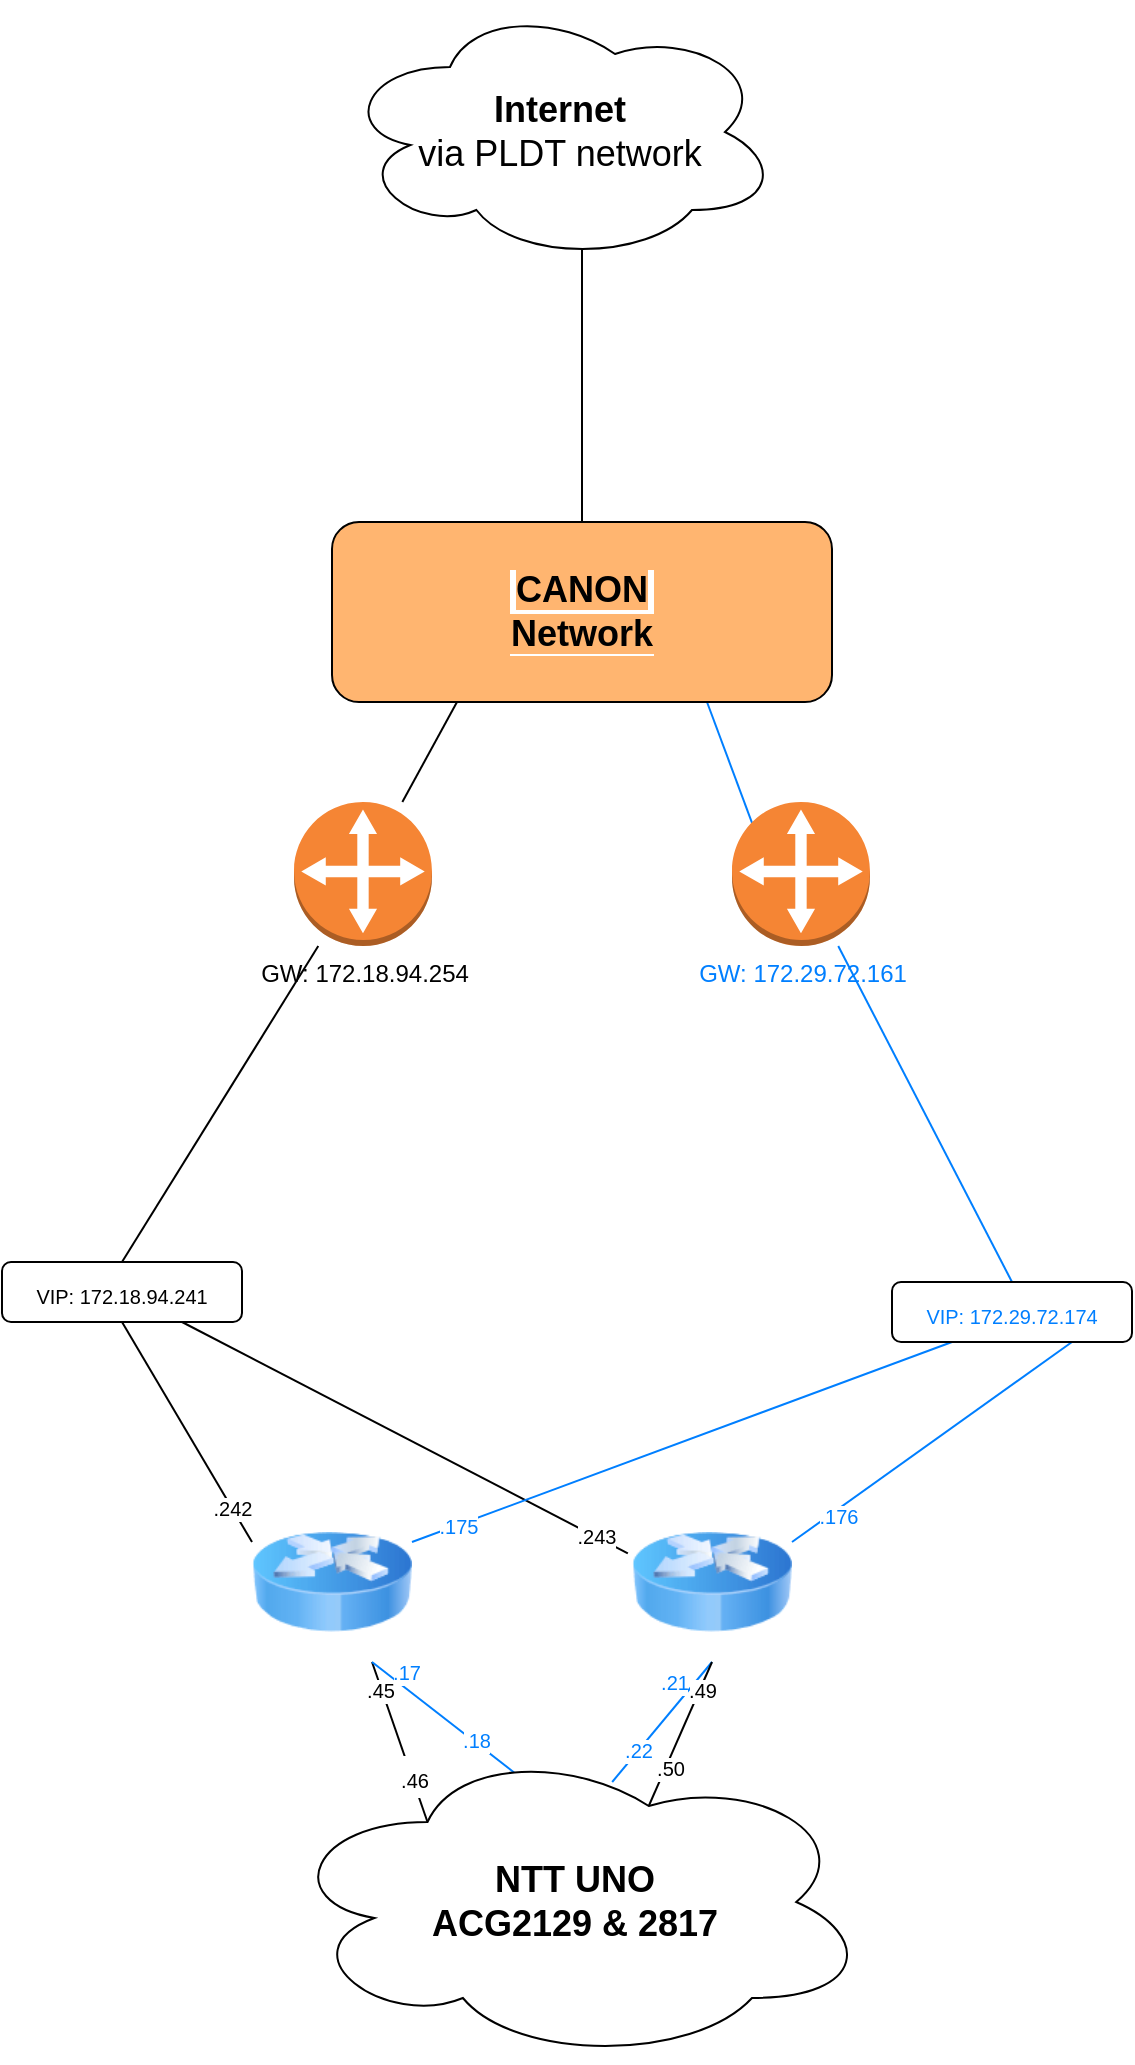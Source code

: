 <mxfile version="20.8.20" type="github">
  <diagram name="Page-1" id="g3N69XfMWkWvZoYk2pfP">
    <mxGraphModel dx="1362" dy="804" grid="1" gridSize="10" guides="1" tooltips="1" connect="1" arrows="1" fold="1" page="1" pageScale="1" pageWidth="850" pageHeight="1100" math="0" shadow="0">
      <root>
        <mxCell id="0" />
        <mxCell id="1" parent="0" />
        <mxCell id="ANa-n4JlMN7LHTpti0L1-1" value="&lt;font style=&quot;font-size: 18px;&quot;&gt;&lt;b&gt;Internet&lt;/b&gt;&lt;br&gt;via PLDT network&lt;br&gt;&lt;/font&gt;" style="ellipse;shape=cloud;whiteSpace=wrap;html=1;" parent="1" vertex="1">
          <mxGeometry x="304" width="220" height="130" as="geometry" />
        </mxCell>
        <mxCell id="ANa-n4JlMN7LHTpti0L1-60" style="edgeStyle=none;rounded=0;orthogonalLoop=1;jettySize=auto;html=1;exitX=0.75;exitY=1;exitDx=0;exitDy=0;strokeColor=#000000;fontSize=10;fontColor=#007FFF;entryX=0.25;entryY=0.25;entryDx=0;entryDy=0;entryPerimeter=0;endArrow=none;endFill=0;" parent="1" source="ANa-n4JlMN7LHTpti0L1-5" target="ANa-n4JlMN7LHTpti0L1-15" edge="1">
          <mxGeometry relative="1" as="geometry" />
        </mxCell>
        <mxCell id="ANa-n4JlMN7LHTpti0L1-64" value="&lt;font style=&quot;font-size: 10px;&quot;&gt;.46&lt;/font&gt;" style="edgeLabel;html=1;align=center;verticalAlign=middle;resizable=0;points=[];fontSize=18;fontColor=#000000;" parent="ANa-n4JlMN7LHTpti0L1-60" vertex="1" connectable="0">
          <mxGeometry x="0.627" relative="1" as="geometry">
            <mxPoint x="-2" y="-8" as="offset" />
          </mxGeometry>
        </mxCell>
        <mxCell id="ANa-n4JlMN7LHTpti0L1-66" value=".45" style="edgeLabel;html=1;align=center;verticalAlign=middle;resizable=0;points=[];fontSize=10;fontColor=#000000;" parent="ANa-n4JlMN7LHTpti0L1-60" vertex="1" connectable="0">
          <mxGeometry x="-0.665" y="-1" relative="1" as="geometry">
            <mxPoint as="offset" />
          </mxGeometry>
        </mxCell>
        <mxCell id="ANa-n4JlMN7LHTpti0L1-62" style="edgeStyle=none;rounded=0;orthogonalLoop=1;jettySize=auto;html=1;entryX=0.4;entryY=0.1;entryDx=0;entryDy=0;entryPerimeter=0;strokeColor=#007FFF;fontSize=10;fontColor=#007FFF;exitX=0.75;exitY=1;exitDx=0;exitDy=0;endArrow=none;endFill=0;" parent="1" source="ANa-n4JlMN7LHTpti0L1-5" target="ANa-n4JlMN7LHTpti0L1-15" edge="1">
          <mxGeometry relative="1" as="geometry" />
        </mxCell>
        <mxCell id="ANa-n4JlMN7LHTpti0L1-68" value="&lt;font color=&quot;#007fff&quot;&gt;.17&lt;/font&gt;" style="edgeLabel;html=1;align=center;verticalAlign=middle;resizable=0;points=[];fontSize=10;fontColor=#000000;" parent="ANa-n4JlMN7LHTpti0L1-62" vertex="1" connectable="0">
          <mxGeometry x="-0.771" y="2" relative="1" as="geometry">
            <mxPoint x="7" as="offset" />
          </mxGeometry>
        </mxCell>
        <mxCell id="ANa-n4JlMN7LHTpti0L1-69" value=".18" style="edgeLabel;html=1;align=center;verticalAlign=middle;resizable=0;points=[];fontSize=10;fontColor=#007FFF;" parent="ANa-n4JlMN7LHTpti0L1-62" vertex="1" connectable="0">
          <mxGeometry x="0.423" y="1" relative="1" as="geometry">
            <mxPoint as="offset" />
          </mxGeometry>
        </mxCell>
        <mxCell id="ANa-n4JlMN7LHTpti0L1-5" value="" style="image;html=1;image=img/lib/clip_art/networking/Router_Icon_128x128.png" parent="1" vertex="1">
          <mxGeometry x="260" y="750" width="80" height="80" as="geometry" />
        </mxCell>
        <mxCell id="ANa-n4JlMN7LHTpti0L1-61" style="edgeStyle=none;rounded=0;orthogonalLoop=1;jettySize=auto;html=1;entryX=0.563;entryY=0.125;entryDx=0;entryDy=0;entryPerimeter=0;strokeColor=#007FFF;fontSize=10;fontColor=#007FFF;endArrow=none;endFill=0;exitX=0.5;exitY=1;exitDx=0;exitDy=0;" parent="1" source="ANa-n4JlMN7LHTpti0L1-6" target="ANa-n4JlMN7LHTpti0L1-15" edge="1">
          <mxGeometry relative="1" as="geometry" />
        </mxCell>
        <mxCell id="ANa-n4JlMN7LHTpti0L1-70" value=".21" style="edgeLabel;html=1;align=center;verticalAlign=middle;resizable=0;points=[];fontSize=10;fontColor=#007FFF;" parent="ANa-n4JlMN7LHTpti0L1-61" vertex="1" connectable="0">
          <mxGeometry x="-0.739" y="-2" relative="1" as="geometry">
            <mxPoint x="-11" y="3" as="offset" />
          </mxGeometry>
        </mxCell>
        <mxCell id="ANa-n4JlMN7LHTpti0L1-71" value=".22" style="edgeLabel;html=1;align=center;verticalAlign=middle;resizable=0;points=[];fontSize=10;fontColor=#007FFF;" parent="ANa-n4JlMN7LHTpti0L1-61" vertex="1" connectable="0">
          <mxGeometry x="0.474" y="-1" relative="1" as="geometry">
            <mxPoint as="offset" />
          </mxGeometry>
        </mxCell>
        <mxCell id="ANa-n4JlMN7LHTpti0L1-63" style="edgeStyle=none;rounded=0;orthogonalLoop=1;jettySize=auto;html=1;exitX=0.5;exitY=1;exitDx=0;exitDy=0;entryX=0.625;entryY=0.2;entryDx=0;entryDy=0;entryPerimeter=0;strokeColor=#000000;fontSize=10;fontColor=#007FFF;endArrow=none;endFill=0;" parent="1" source="ANa-n4JlMN7LHTpti0L1-6" target="ANa-n4JlMN7LHTpti0L1-15" edge="1">
          <mxGeometry relative="1" as="geometry" />
        </mxCell>
        <mxCell id="ANa-n4JlMN7LHTpti0L1-65" value=".50" style="edgeLabel;html=1;align=center;verticalAlign=middle;resizable=0;points=[];fontSize=10;fontColor=#000000;" parent="ANa-n4JlMN7LHTpti0L1-63" vertex="1" connectable="0">
          <mxGeometry x="0.449" y="2" relative="1" as="geometry">
            <mxPoint as="offset" />
          </mxGeometry>
        </mxCell>
        <mxCell id="ANa-n4JlMN7LHTpti0L1-67" value=".49" style="edgeLabel;html=1;align=center;verticalAlign=middle;resizable=0;points=[];fontSize=10;fontColor=#000000;" parent="ANa-n4JlMN7LHTpti0L1-63" vertex="1" connectable="0">
          <mxGeometry x="-0.623" y="1" relative="1" as="geometry">
            <mxPoint as="offset" />
          </mxGeometry>
        </mxCell>
        <mxCell id="ANa-n4JlMN7LHTpti0L1-6" value="" style="image;html=1;image=img/lib/clip_art/networking/Router_Icon_128x128.png" parent="1" vertex="1">
          <mxGeometry x="450" y="750" width="80" height="80" as="geometry" />
        </mxCell>
        <mxCell id="ANa-n4JlMN7LHTpti0L1-75" style="edgeStyle=none;rounded=0;orthogonalLoop=1;jettySize=auto;html=1;entryX=0.25;entryY=1;entryDx=0;entryDy=0;strokeColor=#000000;fontSize=10;fontColor=#007FFF;endArrow=none;endFill=0;" parent="1" source="ANa-n4JlMN7LHTpti0L1-9" target="ANa-n4JlMN7LHTpti0L1-59" edge="1">
          <mxGeometry relative="1" as="geometry" />
        </mxCell>
        <mxCell id="ANa-n4JlMN7LHTpti0L1-9" value="GW:&amp;nbsp;172.18.94.254" style="outlineConnect=0;dashed=0;verticalLabelPosition=bottom;verticalAlign=top;align=center;html=1;shape=mxgraph.aws3.customer_gateway;fillColor=#F58534;gradientColor=none;" parent="1" vertex="1">
          <mxGeometry x="281" y="400" width="69" height="72" as="geometry" />
        </mxCell>
        <mxCell id="ANa-n4JlMN7LHTpti0L1-76" style="edgeStyle=none;rounded=0;orthogonalLoop=1;jettySize=auto;html=1;exitX=0.145;exitY=0.145;exitDx=0;exitDy=0;exitPerimeter=0;strokeColor=#007FFF;fontSize=10;fontColor=#007FFF;entryX=0.75;entryY=1;entryDx=0;entryDy=0;endArrow=none;endFill=0;" parent="1" source="ANa-n4JlMN7LHTpti0L1-10" target="ANa-n4JlMN7LHTpti0L1-59" edge="1">
          <mxGeometry relative="1" as="geometry">
            <mxPoint x="420" y="350" as="targetPoint" />
          </mxGeometry>
        </mxCell>
        <mxCell id="ANa-n4JlMN7LHTpti0L1-10" value="&lt;font style=&quot;background-color: rgb(255, 255, 255);&quot; color=&quot;#007fff&quot;&gt;GW:&amp;nbsp;172.29.72.161&lt;/font&gt;" style="outlineConnect=0;dashed=0;verticalLabelPosition=bottom;verticalAlign=top;align=center;html=1;shape=mxgraph.aws3.customer_gateway;fillColor=#F58534;gradientColor=none;" parent="1" vertex="1">
          <mxGeometry x="500" y="400" width="69" height="72" as="geometry" />
        </mxCell>
        <mxCell id="ANa-n4JlMN7LHTpti0L1-15" value="&lt;font style=&quot;font-size: 18px;&quot;&gt;&lt;b&gt;NTT UNO&lt;br&gt;ACG2129 &amp;amp; 2817&lt;/b&gt;&lt;/font&gt;" style="ellipse;shape=cloud;whiteSpace=wrap;html=1;" parent="1" vertex="1">
          <mxGeometry x="274" y="870" width="295" height="160" as="geometry" />
        </mxCell>
        <mxCell id="ANa-n4JlMN7LHTpti0L1-47" style="rounded=0;orthogonalLoop=1;jettySize=auto;html=1;exitX=0.5;exitY=1;exitDx=0;exitDy=0;entryX=0;entryY=0.25;entryDx=0;entryDy=0;strokeColor=#000000;fontSize=10;fontColor=#007FFF;endArrow=none;endFill=0;" parent="1" source="ANa-n4JlMN7LHTpti0L1-20" target="ANa-n4JlMN7LHTpti0L1-5" edge="1">
          <mxGeometry relative="1" as="geometry" />
        </mxCell>
        <mxCell id="ANa-n4JlMN7LHTpti0L1-53" value="&lt;font color=&quot;#000000&quot;&gt;.242&lt;/font&gt;" style="edgeLabel;html=1;align=center;verticalAlign=middle;resizable=0;points=[];fontSize=10;fontColor=#007FFF;strokeColor=#000000;" parent="ANa-n4JlMN7LHTpti0L1-47" vertex="1" connectable="0">
          <mxGeometry x="0.688" relative="1" as="geometry">
            <mxPoint as="offset" />
          </mxGeometry>
        </mxCell>
        <mxCell id="ANa-n4JlMN7LHTpti0L1-48" style="edgeStyle=none;rounded=0;orthogonalLoop=1;jettySize=auto;html=1;exitX=0.75;exitY=1;exitDx=0;exitDy=0;strokeColor=#000000;fontSize=10;fontColor=#007FFF;entryX=-0.026;entryY=0.321;entryDx=0;entryDy=0;entryPerimeter=0;endArrow=none;endFill=0;" parent="1" source="ANa-n4JlMN7LHTpti0L1-20" target="ANa-n4JlMN7LHTpti0L1-6" edge="1">
          <mxGeometry relative="1" as="geometry" />
        </mxCell>
        <mxCell id="ANa-n4JlMN7LHTpti0L1-55" value="&lt;font color=&quot;#000000&quot;&gt;.243&lt;/font&gt;" style="edgeLabel;html=1;align=center;verticalAlign=middle;resizable=0;points=[];fontSize=10;fontColor=#007FFF;strokeColor=#000000;" parent="ANa-n4JlMN7LHTpti0L1-48" vertex="1" connectable="0">
          <mxGeometry x="0.852" relative="1" as="geometry">
            <mxPoint as="offset" />
          </mxGeometry>
        </mxCell>
        <mxCell id="ANa-n4JlMN7LHTpti0L1-72" style="edgeStyle=none;rounded=0;orthogonalLoop=1;jettySize=auto;html=1;exitX=0.5;exitY=0;exitDx=0;exitDy=0;strokeColor=#000000;fontSize=10;fontColor=#007FFF;endArrow=none;endFill=0;" parent="1" source="ANa-n4JlMN7LHTpti0L1-20" target="ANa-n4JlMN7LHTpti0L1-9" edge="1">
          <mxGeometry relative="1" as="geometry" />
        </mxCell>
        <mxCell id="ANa-n4JlMN7LHTpti0L1-20" value="&lt;font style=&quot;font-size: 10px;&quot;&gt;VIP: 172.18.94.241&lt;/font&gt;" style="rounded=1;whiteSpace=wrap;html=1;labelBackgroundColor=#FFFFFF;fontSize=18;fontColor=#000000;" parent="1" vertex="1">
          <mxGeometry x="135" y="630" width="120" height="30" as="geometry" />
        </mxCell>
        <mxCell id="ANa-n4JlMN7LHTpti0L1-50" style="edgeStyle=none;rounded=0;orthogonalLoop=1;jettySize=auto;html=1;exitX=0.25;exitY=1;exitDx=0;exitDy=0;entryX=1;entryY=0.25;entryDx=0;entryDy=0;strokeColor=#007FFF;fontSize=10;fontColor=#007FFF;endArrow=none;endFill=0;" parent="1" source="ANa-n4JlMN7LHTpti0L1-21" target="ANa-n4JlMN7LHTpti0L1-5" edge="1">
          <mxGeometry relative="1" as="geometry" />
        </mxCell>
        <mxCell id="ANa-n4JlMN7LHTpti0L1-56" value=".175" style="edgeLabel;html=1;align=center;verticalAlign=middle;resizable=0;points=[];fontSize=10;fontColor=#007FFF;" parent="ANa-n4JlMN7LHTpti0L1-50" vertex="1" connectable="0">
          <mxGeometry x="0.83" relative="1" as="geometry">
            <mxPoint as="offset" />
          </mxGeometry>
        </mxCell>
        <mxCell id="ANa-n4JlMN7LHTpti0L1-51" style="edgeStyle=none;rounded=0;orthogonalLoop=1;jettySize=auto;html=1;exitX=0.75;exitY=1;exitDx=0;exitDy=0;entryX=1;entryY=0.25;entryDx=0;entryDy=0;strokeColor=#007FFF;fontSize=10;fontColor=#007FFF;endArrow=none;endFill=0;" parent="1" source="ANa-n4JlMN7LHTpti0L1-21" target="ANa-n4JlMN7LHTpti0L1-6" edge="1">
          <mxGeometry relative="1" as="geometry" />
        </mxCell>
        <mxCell id="ANa-n4JlMN7LHTpti0L1-57" value=".176" style="edgeLabel;html=1;align=center;verticalAlign=middle;resizable=0;points=[];fontSize=10;fontColor=#007FFF;" parent="ANa-n4JlMN7LHTpti0L1-51" vertex="1" connectable="0">
          <mxGeometry x="0.699" y="2" relative="1" as="geometry">
            <mxPoint as="offset" />
          </mxGeometry>
        </mxCell>
        <mxCell id="ANa-n4JlMN7LHTpti0L1-73" style="edgeStyle=none;rounded=0;orthogonalLoop=1;jettySize=auto;html=1;exitX=0.5;exitY=0;exitDx=0;exitDy=0;strokeColor=#007FFF;fontSize=10;fontColor=#007FFF;endArrow=none;endFill=0;" parent="1" source="ANa-n4JlMN7LHTpti0L1-21" target="ANa-n4JlMN7LHTpti0L1-10" edge="1">
          <mxGeometry relative="1" as="geometry" />
        </mxCell>
        <mxCell id="ANa-n4JlMN7LHTpti0L1-21" value="&lt;font color=&quot;#007fff&quot; style=&quot;font-size: 10px;&quot;&gt;VIP: 172.29.72.174&lt;/font&gt;" style="rounded=1;whiteSpace=wrap;html=1;labelBackgroundColor=#FFFFFF;fontSize=18;fontColor=#000000;" parent="1" vertex="1">
          <mxGeometry x="580" y="640" width="120" height="30" as="geometry" />
        </mxCell>
        <mxCell id="ANa-n4JlMN7LHTpti0L1-77" style="edgeStyle=none;rounded=0;orthogonalLoop=1;jettySize=auto;html=1;exitX=0.5;exitY=0;exitDx=0;exitDy=0;entryX=0.55;entryY=0.95;entryDx=0;entryDy=0;strokeColor=#000000;fontSize=10;fontColor=#007FFF;endArrow=none;endFill=0;entryPerimeter=0;" parent="1" source="ANa-n4JlMN7LHTpti0L1-59" target="ANa-n4JlMN7LHTpti0L1-1" edge="1">
          <mxGeometry relative="1" as="geometry">
            <mxPoint x="425" y="230" as="targetPoint" />
          </mxGeometry>
        </mxCell>
        <mxCell id="ANa-n4JlMN7LHTpti0L1-59" value="&lt;span style=&quot;font-size: 18px; background-color: rgb(255, 181, 112);&quot;&gt;&lt;b&gt;CANON&lt;br&gt;Network&lt;/b&gt;&lt;/span&gt;" style="rounded=1;whiteSpace=wrap;html=1;labelBackgroundColor=#FFFFFF;strokeColor=#000000;fontSize=10;fontColor=#000000;fillColor=#FFB570;" parent="1" vertex="1">
          <mxGeometry x="300" y="260" width="250" height="90" as="geometry" />
        </mxCell>
      </root>
    </mxGraphModel>
  </diagram>
</mxfile>
